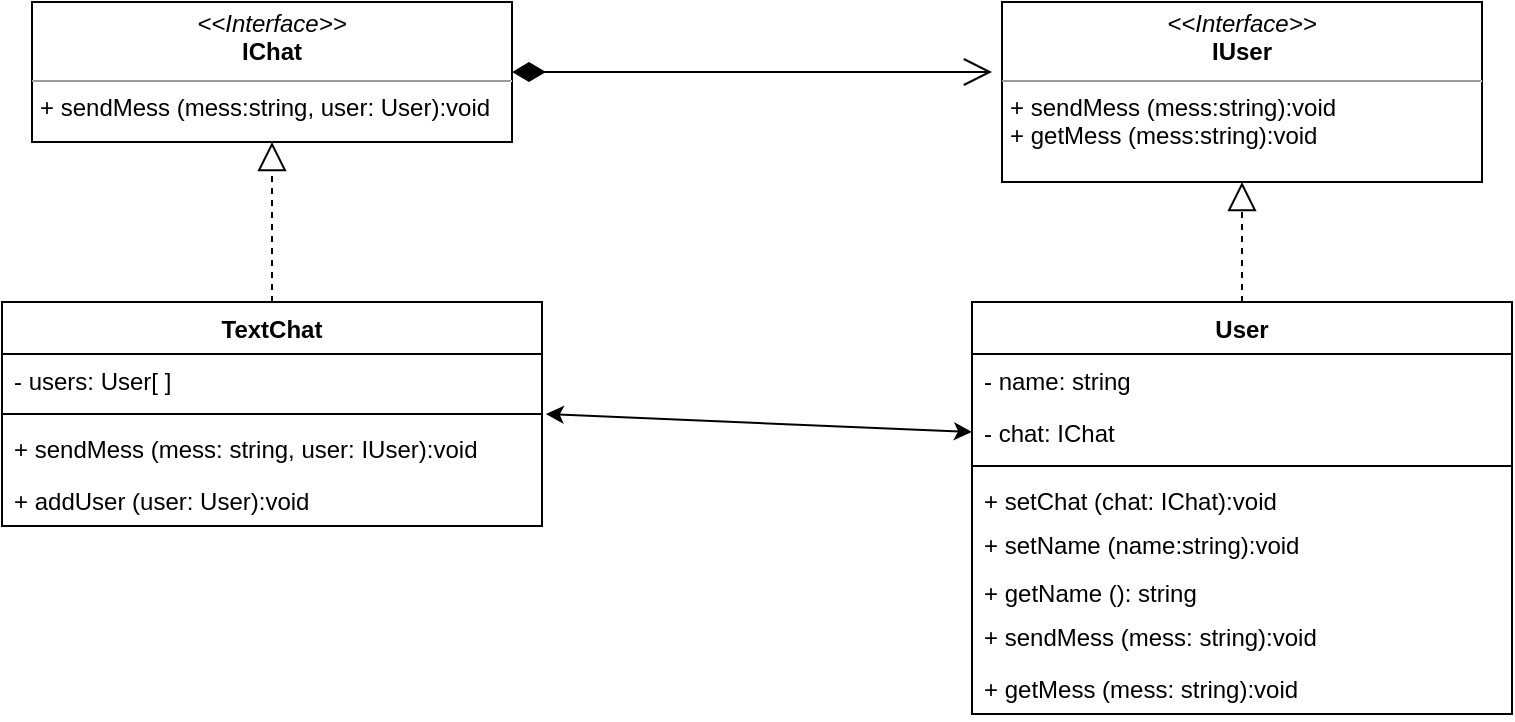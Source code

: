 <mxfile>
    <diagram name="Page-1" id="Mc0gX32QP7m6tFfLGlkD">
        <mxGraphModel dx="2246" dy="773" grid="1" gridSize="10" guides="1" tooltips="1" connect="1" arrows="1" fold="1" page="1" pageScale="1" pageWidth="700" pageHeight="1000" math="0" shadow="0">
            <root>
                <mxCell id="0"/>
                <mxCell id="1" parent="0"/>
                <mxCell id="QyPS_Zc2gG4qDQP4DCGh-1" value="&lt;p style=&quot;margin:0px;margin-top:4px;text-align:center;&quot;&gt;&lt;i&gt;&amp;lt;&amp;lt;Interface&amp;gt;&amp;gt;&lt;/i&gt;&lt;br&gt;&lt;b&gt;IChat&lt;/b&gt;&lt;/p&gt;&lt;hr size=&quot;1&quot;&gt;&lt;p style=&quot;margin:0px;margin-left:4px;&quot;&gt;+ sendMess (mess:string, user: User):void&lt;/p&gt;" style="verticalAlign=top;align=left;overflow=fill;fontSize=12;fontFamily=Helvetica;html=1;" parent="1" vertex="1">
                    <mxGeometry x="-470" y="40" width="240" height="70" as="geometry"/>
                </mxCell>
                <mxCell id="QyPS_Zc2gG4qDQP4DCGh-2" value="&lt;p style=&quot;margin:0px;margin-top:4px;text-align:center;&quot;&gt;&lt;i&gt;&amp;lt;&amp;lt;Interface&amp;gt;&amp;gt;&lt;/i&gt;&lt;br&gt;&lt;b&gt;IUser&lt;/b&gt;&lt;/p&gt;&lt;hr size=&quot;1&quot;&gt;&lt;p style=&quot;margin:0px;margin-left:4px;&quot;&gt;+ sendMess (mess:string):void&lt;/p&gt;&lt;p style=&quot;margin:0px;margin-left:4px;&quot;&gt;+ getMess (mess:string):void&lt;br&gt;&lt;/p&gt;" style="verticalAlign=top;align=left;overflow=fill;fontSize=12;fontFamily=Helvetica;html=1;" parent="1" vertex="1">
                    <mxGeometry x="15" y="40" width="240" height="90" as="geometry"/>
                </mxCell>
                <mxCell id="QyPS_Zc2gG4qDQP4DCGh-3" value="User" style="swimlane;fontStyle=1;align=center;verticalAlign=top;childLayout=stackLayout;horizontal=1;startSize=26;horizontalStack=0;resizeParent=1;resizeParentMax=0;resizeLast=0;collapsible=1;marginBottom=0;" parent="1" vertex="1">
                    <mxGeometry y="190" width="270" height="206" as="geometry"/>
                </mxCell>
                <mxCell id="QyPS_Zc2gG4qDQP4DCGh-4" value="- name: string" style="text;strokeColor=none;fillColor=none;align=left;verticalAlign=top;spacingLeft=4;spacingRight=4;overflow=hidden;rotatable=0;points=[[0,0.5],[1,0.5]];portConstraint=eastwest;" parent="QyPS_Zc2gG4qDQP4DCGh-3" vertex="1">
                    <mxGeometry y="26" width="270" height="26" as="geometry"/>
                </mxCell>
                <mxCell id="QyPS_Zc2gG4qDQP4DCGh-7" value="- chat: IChat" style="text;strokeColor=none;fillColor=none;align=left;verticalAlign=top;spacingLeft=4;spacingRight=4;overflow=hidden;rotatable=0;points=[[0,0.5],[1,0.5]];portConstraint=eastwest;" parent="QyPS_Zc2gG4qDQP4DCGh-3" vertex="1">
                    <mxGeometry y="52" width="270" height="26" as="geometry"/>
                </mxCell>
                <mxCell id="QyPS_Zc2gG4qDQP4DCGh-5" value="" style="line;strokeWidth=1;fillColor=none;align=left;verticalAlign=middle;spacingTop=-1;spacingLeft=3;spacingRight=3;rotatable=0;labelPosition=right;points=[];portConstraint=eastwest;strokeColor=inherit;" parent="QyPS_Zc2gG4qDQP4DCGh-3" vertex="1">
                    <mxGeometry y="78" width="270" height="8" as="geometry"/>
                </mxCell>
                <mxCell id="QyPS_Zc2gG4qDQP4DCGh-6" value="+ setChat (chat: IChat):void" style="text;strokeColor=none;fillColor=none;align=left;verticalAlign=top;spacingLeft=4;spacingRight=4;overflow=hidden;rotatable=0;points=[[0,0.5],[1,0.5]];portConstraint=eastwest;" parent="QyPS_Zc2gG4qDQP4DCGh-3" vertex="1">
                    <mxGeometry y="86" width="270" height="22" as="geometry"/>
                </mxCell>
                <mxCell id="QyPS_Zc2gG4qDQP4DCGh-10" value="+ setName (name:string):void" style="text;strokeColor=none;fillColor=none;align=left;verticalAlign=top;spacingLeft=4;spacingRight=4;overflow=hidden;rotatable=0;points=[[0,0.5],[1,0.5]];portConstraint=eastwest;" parent="QyPS_Zc2gG4qDQP4DCGh-3" vertex="1">
                    <mxGeometry y="108" width="270" height="24" as="geometry"/>
                </mxCell>
                <mxCell id="QyPS_Zc2gG4qDQP4DCGh-9" value="+ getName (): string" style="text;strokeColor=none;fillColor=none;align=left;verticalAlign=top;spacingLeft=4;spacingRight=4;overflow=hidden;rotatable=0;points=[[0,0.5],[1,0.5]];portConstraint=eastwest;" parent="QyPS_Zc2gG4qDQP4DCGh-3" vertex="1">
                    <mxGeometry y="132" width="270" height="22" as="geometry"/>
                </mxCell>
                <mxCell id="QyPS_Zc2gG4qDQP4DCGh-11" value="+ sendMess (mess: string):void" style="text;strokeColor=none;fillColor=none;align=left;verticalAlign=top;spacingLeft=4;spacingRight=4;overflow=hidden;rotatable=0;points=[[0,0.5],[1,0.5]];portConstraint=eastwest;" parent="QyPS_Zc2gG4qDQP4DCGh-3" vertex="1">
                    <mxGeometry y="154" width="270" height="26" as="geometry"/>
                </mxCell>
                <mxCell id="QyPS_Zc2gG4qDQP4DCGh-8" value="+ getMess (mess: string):void" style="text;strokeColor=none;fillColor=none;align=left;verticalAlign=top;spacingLeft=4;spacingRight=4;overflow=hidden;rotatable=0;points=[[0,0.5],[1,0.5]];portConstraint=eastwest;" parent="QyPS_Zc2gG4qDQP4DCGh-3" vertex="1">
                    <mxGeometry y="180" width="270" height="26" as="geometry"/>
                </mxCell>
                <mxCell id="QyPS_Zc2gG4qDQP4DCGh-12" value="TextChat" style="swimlane;fontStyle=1;align=center;verticalAlign=top;childLayout=stackLayout;horizontal=1;startSize=26;horizontalStack=0;resizeParent=1;resizeParentMax=0;resizeLast=0;collapsible=1;marginBottom=0;" parent="1" vertex="1">
                    <mxGeometry x="-485" y="190" width="270" height="112" as="geometry"/>
                </mxCell>
                <mxCell id="QyPS_Zc2gG4qDQP4DCGh-14" value="- users: User[ ]" style="text;strokeColor=none;fillColor=none;align=left;verticalAlign=top;spacingLeft=4;spacingRight=4;overflow=hidden;rotatable=0;points=[[0,0.5],[1,0.5]];portConstraint=eastwest;" parent="QyPS_Zc2gG4qDQP4DCGh-12" vertex="1">
                    <mxGeometry y="26" width="270" height="26" as="geometry"/>
                </mxCell>
                <mxCell id="QyPS_Zc2gG4qDQP4DCGh-15" value="" style="line;strokeWidth=1;fillColor=none;align=left;verticalAlign=middle;spacingTop=-1;spacingLeft=3;spacingRight=3;rotatable=0;labelPosition=right;points=[];portConstraint=eastwest;strokeColor=inherit;" parent="QyPS_Zc2gG4qDQP4DCGh-12" vertex="1">
                    <mxGeometry y="52" width="270" height="8" as="geometry"/>
                </mxCell>
                <mxCell id="QyPS_Zc2gG4qDQP4DCGh-19" value="+ sendMess (mess: string, user: IUser):void" style="text;strokeColor=none;fillColor=none;align=left;verticalAlign=top;spacingLeft=4;spacingRight=4;overflow=hidden;rotatable=0;points=[[0,0.5],[1,0.5]];portConstraint=eastwest;" parent="QyPS_Zc2gG4qDQP4DCGh-12" vertex="1">
                    <mxGeometry y="60" width="270" height="26" as="geometry"/>
                </mxCell>
                <mxCell id="QyPS_Zc2gG4qDQP4DCGh-20" value="+ addUser (user: User):void" style="text;strokeColor=none;fillColor=none;align=left;verticalAlign=top;spacingLeft=4;spacingRight=4;overflow=hidden;rotatable=0;points=[[0,0.5],[1,0.5]];portConstraint=eastwest;" parent="QyPS_Zc2gG4qDQP4DCGh-12" vertex="1">
                    <mxGeometry y="86" width="270" height="26" as="geometry"/>
                </mxCell>
                <mxCell id="QyPS_Zc2gG4qDQP4DCGh-21" value="" style="endArrow=block;dashed=1;endFill=0;endSize=12;html=1;rounded=0;entryX=0.5;entryY=1;entryDx=0;entryDy=0;exitX=0.5;exitY=0;exitDx=0;exitDy=0;" parent="1" source="QyPS_Zc2gG4qDQP4DCGh-12" target="QyPS_Zc2gG4qDQP4DCGh-1" edge="1">
                    <mxGeometry width="160" relative="1" as="geometry">
                        <mxPoint x="-310" y="200" as="sourcePoint"/>
                        <mxPoint x="-150" y="200" as="targetPoint"/>
                    </mxGeometry>
                </mxCell>
                <mxCell id="QyPS_Zc2gG4qDQP4DCGh-22" value="" style="endArrow=block;dashed=1;endFill=0;endSize=12;html=1;rounded=0;entryX=0.5;entryY=1;entryDx=0;entryDy=0;exitX=0.5;exitY=0;exitDx=0;exitDy=0;" parent="1" source="QyPS_Zc2gG4qDQP4DCGh-3" target="QyPS_Zc2gG4qDQP4DCGh-2" edge="1">
                    <mxGeometry width="160" relative="1" as="geometry">
                        <mxPoint x="120" y="210" as="sourcePoint"/>
                        <mxPoint x="-150" y="200" as="targetPoint"/>
                    </mxGeometry>
                </mxCell>
                <mxCell id="QyPS_Zc2gG4qDQP4DCGh-32" value="" style="endArrow=open;html=1;endSize=12;startArrow=diamondThin;startSize=14;startFill=1;edgeStyle=orthogonalEdgeStyle;align=left;verticalAlign=bottom;rounded=0;exitX=1;exitY=0.5;exitDx=0;exitDy=0;" parent="1" source="QyPS_Zc2gG4qDQP4DCGh-1" edge="1">
                    <mxGeometry x="-1" y="3" relative="1" as="geometry">
                        <mxPoint x="-215" y="245.5" as="sourcePoint"/>
                        <mxPoint x="10" y="75" as="targetPoint"/>
                    </mxGeometry>
                </mxCell>
                <mxCell id="2" value="" style="endArrow=classic;startArrow=classic;html=1;entryX=0;entryY=0.5;entryDx=0;entryDy=0;exitX=1.007;exitY=-0.154;exitDx=0;exitDy=0;exitPerimeter=0;" edge="1" parent="1" source="QyPS_Zc2gG4qDQP4DCGh-19" target="QyPS_Zc2gG4qDQP4DCGh-7">
                    <mxGeometry width="50" height="50" relative="1" as="geometry">
                        <mxPoint x="80" y="320" as="sourcePoint"/>
                        <mxPoint x="130" y="270" as="targetPoint"/>
                        <Array as="points"/>
                    </mxGeometry>
                </mxCell>
            </root>
        </mxGraphModel>
    </diagram>
</mxfile>